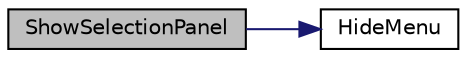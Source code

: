 digraph "ShowSelectionPanel"
{
 // INTERACTIVE_SVG=YES
 // LATEX_PDF_SIZE
  edge [fontname="Helvetica",fontsize="10",labelfontname="Helvetica",labelfontsize="10"];
  node [fontname="Helvetica",fontsize="10",shape=record];
  rankdir="LR";
  Node1 [label="ShowSelectionPanel",height=0.2,width=0.4,color="black", fillcolor="grey75", style="filled", fontcolor="black",tooltip="Show selection panel."];
  Node1 -> Node2 [color="midnightblue",fontsize="10",style="solid",fontname="Helvetica"];
  Node2 [label="HideMenu",height=0.2,width=0.4,color="black", fillcolor="white", style="filled",URL="$class_mirage_x_r_1_1_ui_manager.html#a48def145d4c3a674bc6d9a51c42df563",tooltip="Hide tasklist."];
}
